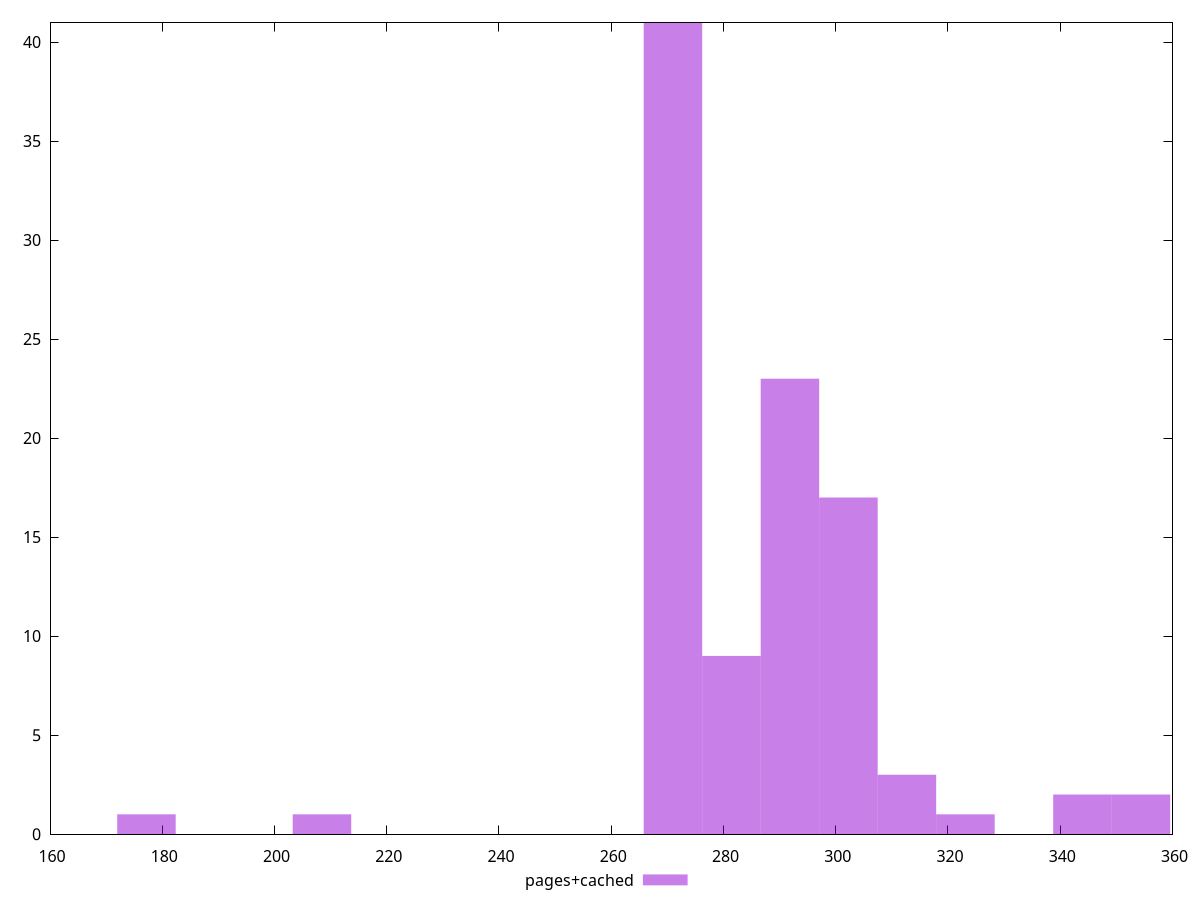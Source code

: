 $_pagesCached <<EOF
177.18769797000326 1
291.8385613623583 23
208.45611525882734 1
343.95259017706513 2
270.99294983647553 41
354.3753959400065 2
302.26136712529967 17
312.684172888241 3
281.4157555994169 9
323.1069786511824 1
EOF
set key outside below
set terminal pngcairo
set output "report_00004_2020-11-02T20-21-41.718Z/total-blocking-time/pages+cached//raw_hist.png"
set yrange [0:41]
set boxwidth 10.422805762941367
set style fill transparent solid 0.5 noborder
plot $_pagesCached title "pages+cached" with boxes ,